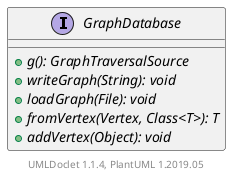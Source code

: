 @startuml

    interface GraphDatabase [[GraphDatabase.html]] {
        {abstract} +g(): GraphTraversalSource
        {abstract} +writeGraph(String): void
        {abstract} +loadGraph(File): void
        {abstract} +fromVertex(Vertex, Class<T>): T
        {abstract} +addVertex(Object): void
    }


    center footer UMLDoclet 1.1.4, PlantUML 1.2019.05
@enduml
